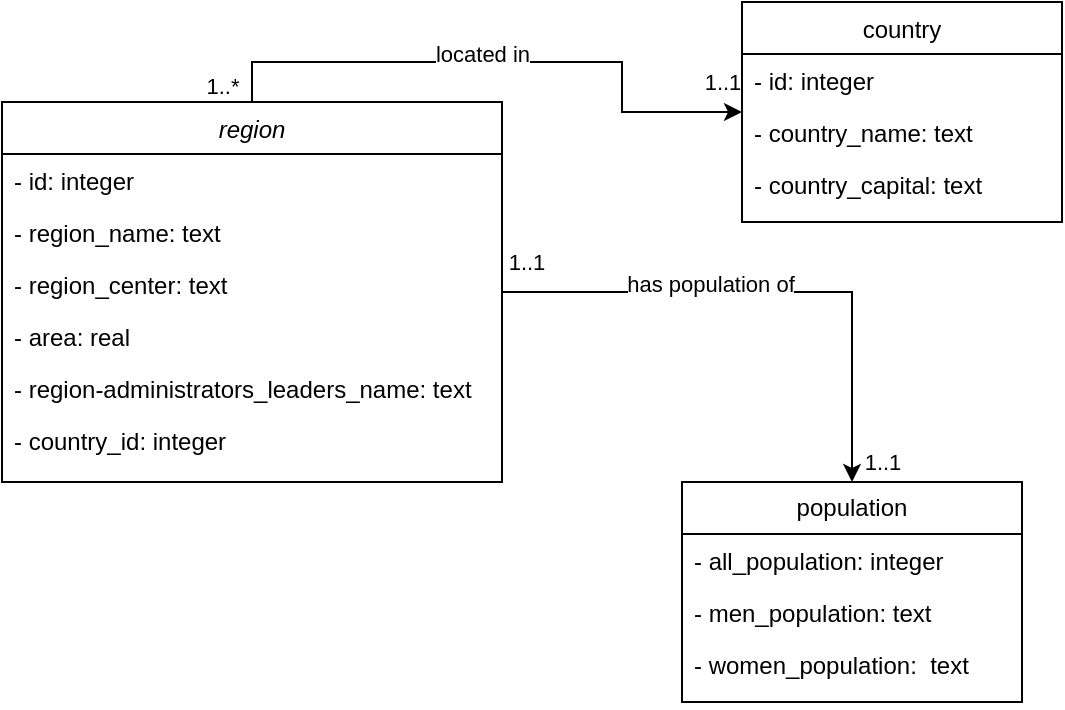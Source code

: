 <mxfile version="24.0.5" type="github">
  <diagram id="C5RBs43oDa-KdzZeNtuy" name="Page-1">
    <mxGraphModel dx="1216" dy="664" grid="1" gridSize="10" guides="1" tooltips="1" connect="1" arrows="1" fold="1" page="1" pageScale="1" pageWidth="827" pageHeight="1169" math="0" shadow="0">
      <root>
        <mxCell id="WIyWlLk6GJQsqaUBKTNV-0" />
        <mxCell id="WIyWlLk6GJQsqaUBKTNV-1" parent="WIyWlLk6GJQsqaUBKTNV-0" />
        <mxCell id="Wpwj2Wej-ENGWZYAoUE0-7" style="edgeStyle=orthogonalEdgeStyle;rounded=0;orthogonalLoop=1;jettySize=auto;html=1;exitX=0.5;exitY=0;exitDx=0;exitDy=0;" edge="1" parent="WIyWlLk6GJQsqaUBKTNV-1" source="zkfFHV4jXpPFQw0GAbJ--0" target="zkfFHV4jXpPFQw0GAbJ--17">
          <mxGeometry relative="1" as="geometry" />
        </mxCell>
        <mxCell id="Wpwj2Wej-ENGWZYAoUE0-8" value="located in" style="edgeLabel;html=1;align=center;verticalAlign=middle;resizable=0;points=[];" vertex="1" connectable="0" parent="Wpwj2Wej-ENGWZYAoUE0-7">
          <mxGeometry x="0.214" y="-2" relative="1" as="geometry">
            <mxPoint x="-41" y="-6" as="offset" />
          </mxGeometry>
        </mxCell>
        <mxCell id="Wpwj2Wej-ENGWZYAoUE0-14" value="1..1" style="edgeLabel;html=1;align=center;verticalAlign=middle;resizable=0;points=[];" vertex="1" connectable="0" parent="Wpwj2Wej-ENGWZYAoUE0-7">
          <mxGeometry x="0.917" relative="1" as="geometry">
            <mxPoint x="2" y="-15" as="offset" />
          </mxGeometry>
        </mxCell>
        <mxCell id="Wpwj2Wej-ENGWZYAoUE0-16" value="1..*" style="edgeLabel;html=1;align=center;verticalAlign=middle;resizable=0;points=[];" vertex="1" connectable="0" parent="Wpwj2Wej-ENGWZYAoUE0-7">
          <mxGeometry x="-0.94" relative="1" as="geometry">
            <mxPoint x="-15" as="offset" />
          </mxGeometry>
        </mxCell>
        <mxCell id="Wpwj2Wej-ENGWZYAoUE0-9" style="edgeStyle=orthogonalEdgeStyle;rounded=0;orthogonalLoop=1;jettySize=auto;html=1;" edge="1" parent="WIyWlLk6GJQsqaUBKTNV-1" source="zkfFHV4jXpPFQw0GAbJ--0" target="Wpwj2Wej-ENGWZYAoUE0-0">
          <mxGeometry relative="1" as="geometry">
            <Array as="points">
              <mxPoint x="555" y="265" />
            </Array>
          </mxGeometry>
        </mxCell>
        <mxCell id="Wpwj2Wej-ENGWZYAoUE0-10" value="has population of" style="edgeLabel;html=1;align=center;verticalAlign=middle;resizable=0;points=[];" vertex="1" connectable="0" parent="Wpwj2Wej-ENGWZYAoUE0-9">
          <mxGeometry x="-0.23" y="3" relative="1" as="geometry">
            <mxPoint y="-1" as="offset" />
          </mxGeometry>
        </mxCell>
        <mxCell id="Wpwj2Wej-ENGWZYAoUE0-17" value="1..1" style="edgeLabel;html=1;align=center;verticalAlign=middle;resizable=0;points=[];" vertex="1" connectable="0" parent="Wpwj2Wej-ENGWZYAoUE0-9">
          <mxGeometry x="0.846" y="-1" relative="1" as="geometry">
            <mxPoint x="16" y="11" as="offset" />
          </mxGeometry>
        </mxCell>
        <mxCell id="Wpwj2Wej-ENGWZYAoUE0-18" value="1..1" style="edgeLabel;html=1;align=center;verticalAlign=middle;resizable=0;points=[];" vertex="1" connectable="0" parent="Wpwj2Wej-ENGWZYAoUE0-9">
          <mxGeometry x="-0.91" y="-1" relative="1" as="geometry">
            <mxPoint y="-16" as="offset" />
          </mxGeometry>
        </mxCell>
        <mxCell id="zkfFHV4jXpPFQw0GAbJ--0" value="region" style="swimlane;fontStyle=2;align=center;verticalAlign=top;childLayout=stackLayout;horizontal=1;startSize=26;horizontalStack=0;resizeParent=1;resizeLast=0;collapsible=1;marginBottom=0;rounded=0;shadow=0;strokeWidth=1;" parent="WIyWlLk6GJQsqaUBKTNV-1" vertex="1">
          <mxGeometry x="130" y="170" width="250" height="190" as="geometry">
            <mxRectangle x="230" y="140" width="160" height="26" as="alternateBounds" />
          </mxGeometry>
        </mxCell>
        <mxCell id="zkfFHV4jXpPFQw0GAbJ--1" value="- id: integer" style="text;align=left;verticalAlign=top;spacingLeft=4;spacingRight=4;overflow=hidden;rotatable=0;points=[[0,0.5],[1,0.5]];portConstraint=eastwest;" parent="zkfFHV4jXpPFQw0GAbJ--0" vertex="1">
          <mxGeometry y="26" width="250" height="26" as="geometry" />
        </mxCell>
        <mxCell id="zkfFHV4jXpPFQw0GAbJ--2" value="- region_name: text" style="text;align=left;verticalAlign=top;spacingLeft=4;spacingRight=4;overflow=hidden;rotatable=0;points=[[0,0.5],[1,0.5]];portConstraint=eastwest;rounded=0;shadow=0;html=0;" parent="zkfFHV4jXpPFQw0GAbJ--0" vertex="1">
          <mxGeometry y="52" width="250" height="26" as="geometry" />
        </mxCell>
        <mxCell id="zkfFHV4jXpPFQw0GAbJ--3" value="- region_center: text" style="text;align=left;verticalAlign=top;spacingLeft=4;spacingRight=4;overflow=hidden;rotatable=0;points=[[0,0.5],[1,0.5]];portConstraint=eastwest;rounded=0;shadow=0;html=0;" parent="zkfFHV4jXpPFQw0GAbJ--0" vertex="1">
          <mxGeometry y="78" width="250" height="26" as="geometry" />
        </mxCell>
        <mxCell id="paC6HkjkgHz7hwzK33XB-2" value="- area: real" style="text;align=left;verticalAlign=top;spacingLeft=4;spacingRight=4;overflow=hidden;rotatable=0;points=[[0,0.5],[1,0.5]];portConstraint=eastwest;" parent="zkfFHV4jXpPFQw0GAbJ--0" vertex="1">
          <mxGeometry y="104" width="250" height="26" as="geometry" />
        </mxCell>
        <mxCell id="paC6HkjkgHz7hwzK33XB-1" value="- region-administrators_leaders_name: text" style="text;align=left;verticalAlign=top;spacingLeft=4;spacingRight=4;overflow=hidden;rotatable=0;points=[[0,0.5],[1,0.5]];portConstraint=eastwest;" parent="zkfFHV4jXpPFQw0GAbJ--0" vertex="1">
          <mxGeometry y="130" width="250" height="26" as="geometry" />
        </mxCell>
        <mxCell id="paC6HkjkgHz7hwzK33XB-5" value="- country_id: integer" style="text;align=left;verticalAlign=top;spacingLeft=4;spacingRight=4;overflow=hidden;rotatable=0;points=[[0,0.5],[1,0.5]];portConstraint=eastwest;" parent="zkfFHV4jXpPFQw0GAbJ--0" vertex="1">
          <mxGeometry y="156" width="250" height="30" as="geometry" />
        </mxCell>
        <mxCell id="zkfFHV4jXpPFQw0GAbJ--17" value="country" style="swimlane;fontStyle=0;align=center;verticalAlign=top;childLayout=stackLayout;horizontal=1;startSize=26;horizontalStack=0;resizeParent=1;resizeLast=0;collapsible=1;marginBottom=0;rounded=0;shadow=0;strokeWidth=1;" parent="WIyWlLk6GJQsqaUBKTNV-1" vertex="1">
          <mxGeometry x="500" y="120" width="160" height="110" as="geometry">
            <mxRectangle x="550" y="140" width="160" height="26" as="alternateBounds" />
          </mxGeometry>
        </mxCell>
        <mxCell id="zkfFHV4jXpPFQw0GAbJ--18" value="- id: integer" style="text;align=left;verticalAlign=top;spacingLeft=4;spacingRight=4;overflow=hidden;rotatable=0;points=[[0,0.5],[1,0.5]];portConstraint=eastwest;" parent="zkfFHV4jXpPFQw0GAbJ--17" vertex="1">
          <mxGeometry y="26" width="160" height="26" as="geometry" />
        </mxCell>
        <mxCell id="zkfFHV4jXpPFQw0GAbJ--19" value="- country_name: text" style="text;align=left;verticalAlign=top;spacingLeft=4;spacingRight=4;overflow=hidden;rotatable=0;points=[[0,0.5],[1,0.5]];portConstraint=eastwest;rounded=0;shadow=0;html=0;" parent="zkfFHV4jXpPFQw0GAbJ--17" vertex="1">
          <mxGeometry y="52" width="160" height="26" as="geometry" />
        </mxCell>
        <mxCell id="zkfFHV4jXpPFQw0GAbJ--20" value="- country_capital: text" style="text;align=left;verticalAlign=top;spacingLeft=4;spacingRight=4;overflow=hidden;rotatable=0;points=[[0,0.5],[1,0.5]];portConstraint=eastwest;rounded=0;shadow=0;html=0;" parent="zkfFHV4jXpPFQw0GAbJ--17" vertex="1">
          <mxGeometry y="78" width="160" height="26" as="geometry" />
        </mxCell>
        <mxCell id="Wpwj2Wej-ENGWZYAoUE0-0" value="population" style="swimlane;fontStyle=0;childLayout=stackLayout;horizontal=1;startSize=26;fillColor=none;horizontalStack=0;resizeParent=1;resizeParentMax=0;resizeLast=0;collapsible=1;marginBottom=0;whiteSpace=wrap;html=1;" vertex="1" parent="WIyWlLk6GJQsqaUBKTNV-1">
          <mxGeometry x="470" y="360" width="170" height="110" as="geometry" />
        </mxCell>
        <mxCell id="paC6HkjkgHz7hwzK33XB-6" value="- all_population: integer" style="text;align=left;verticalAlign=top;spacingLeft=4;spacingRight=4;overflow=hidden;rotatable=0;points=[[0,0.5],[1,0.5]];portConstraint=eastwest;" parent="Wpwj2Wej-ENGWZYAoUE0-0" vertex="1">
          <mxGeometry y="26" width="170" height="26" as="geometry" />
        </mxCell>
        <mxCell id="paC6HkjkgHz7hwzK33XB-4" value="- men_population: text" style="text;align=left;verticalAlign=top;spacingLeft=4;spacingRight=4;overflow=hidden;rotatable=0;points=[[0,0.5],[1,0.5]];portConstraint=eastwest;" parent="Wpwj2Wej-ENGWZYAoUE0-0" vertex="1">
          <mxGeometry y="52" width="170" height="26" as="geometry" />
        </mxCell>
        <mxCell id="paC6HkjkgHz7hwzK33XB-3" value="- women_population:  text" style="text;align=left;verticalAlign=top;spacingLeft=4;spacingRight=4;overflow=hidden;rotatable=0;points=[[0,0.5],[1,0.5]];portConstraint=eastwest;" parent="Wpwj2Wej-ENGWZYAoUE0-0" vertex="1">
          <mxGeometry y="78" width="170" height="32" as="geometry" />
        </mxCell>
      </root>
    </mxGraphModel>
  </diagram>
</mxfile>
